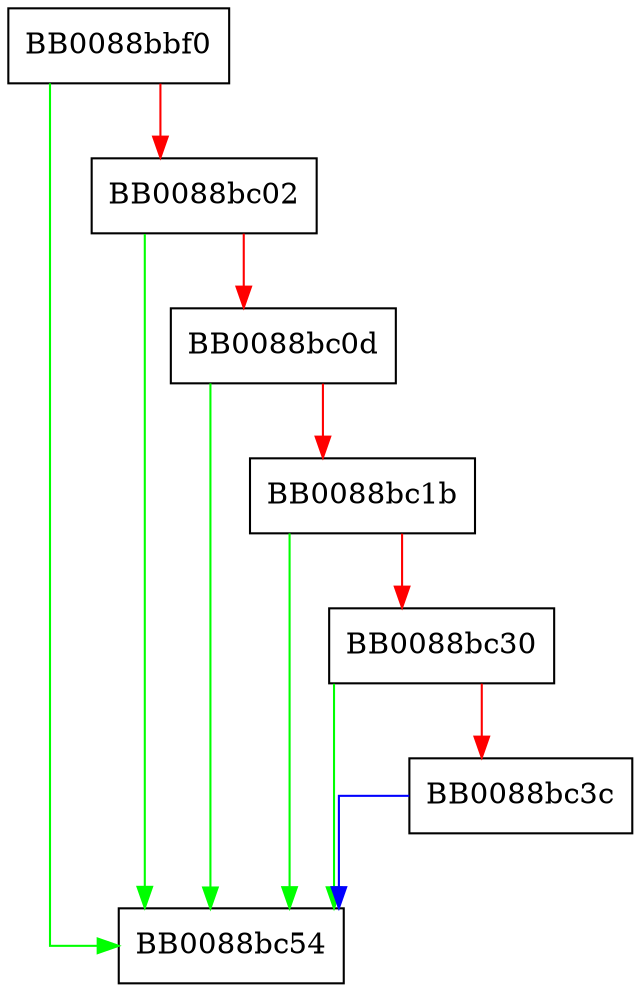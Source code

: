 digraph strlen {
  node [shape="box"];
  graph [splines=ortho];
  BB0088bbf0 -> BB0088bc54 [color="green"];
  BB0088bbf0 -> BB0088bc02 [color="red"];
  BB0088bc02 -> BB0088bc54 [color="green"];
  BB0088bc02 -> BB0088bc0d [color="red"];
  BB0088bc0d -> BB0088bc54 [color="green"];
  BB0088bc0d -> BB0088bc1b [color="red"];
  BB0088bc1b -> BB0088bc54 [color="green"];
  BB0088bc1b -> BB0088bc30 [color="red"];
  BB0088bc30 -> BB0088bc54 [color="green"];
  BB0088bc30 -> BB0088bc3c [color="red"];
  BB0088bc3c -> BB0088bc54 [color="blue"];
}